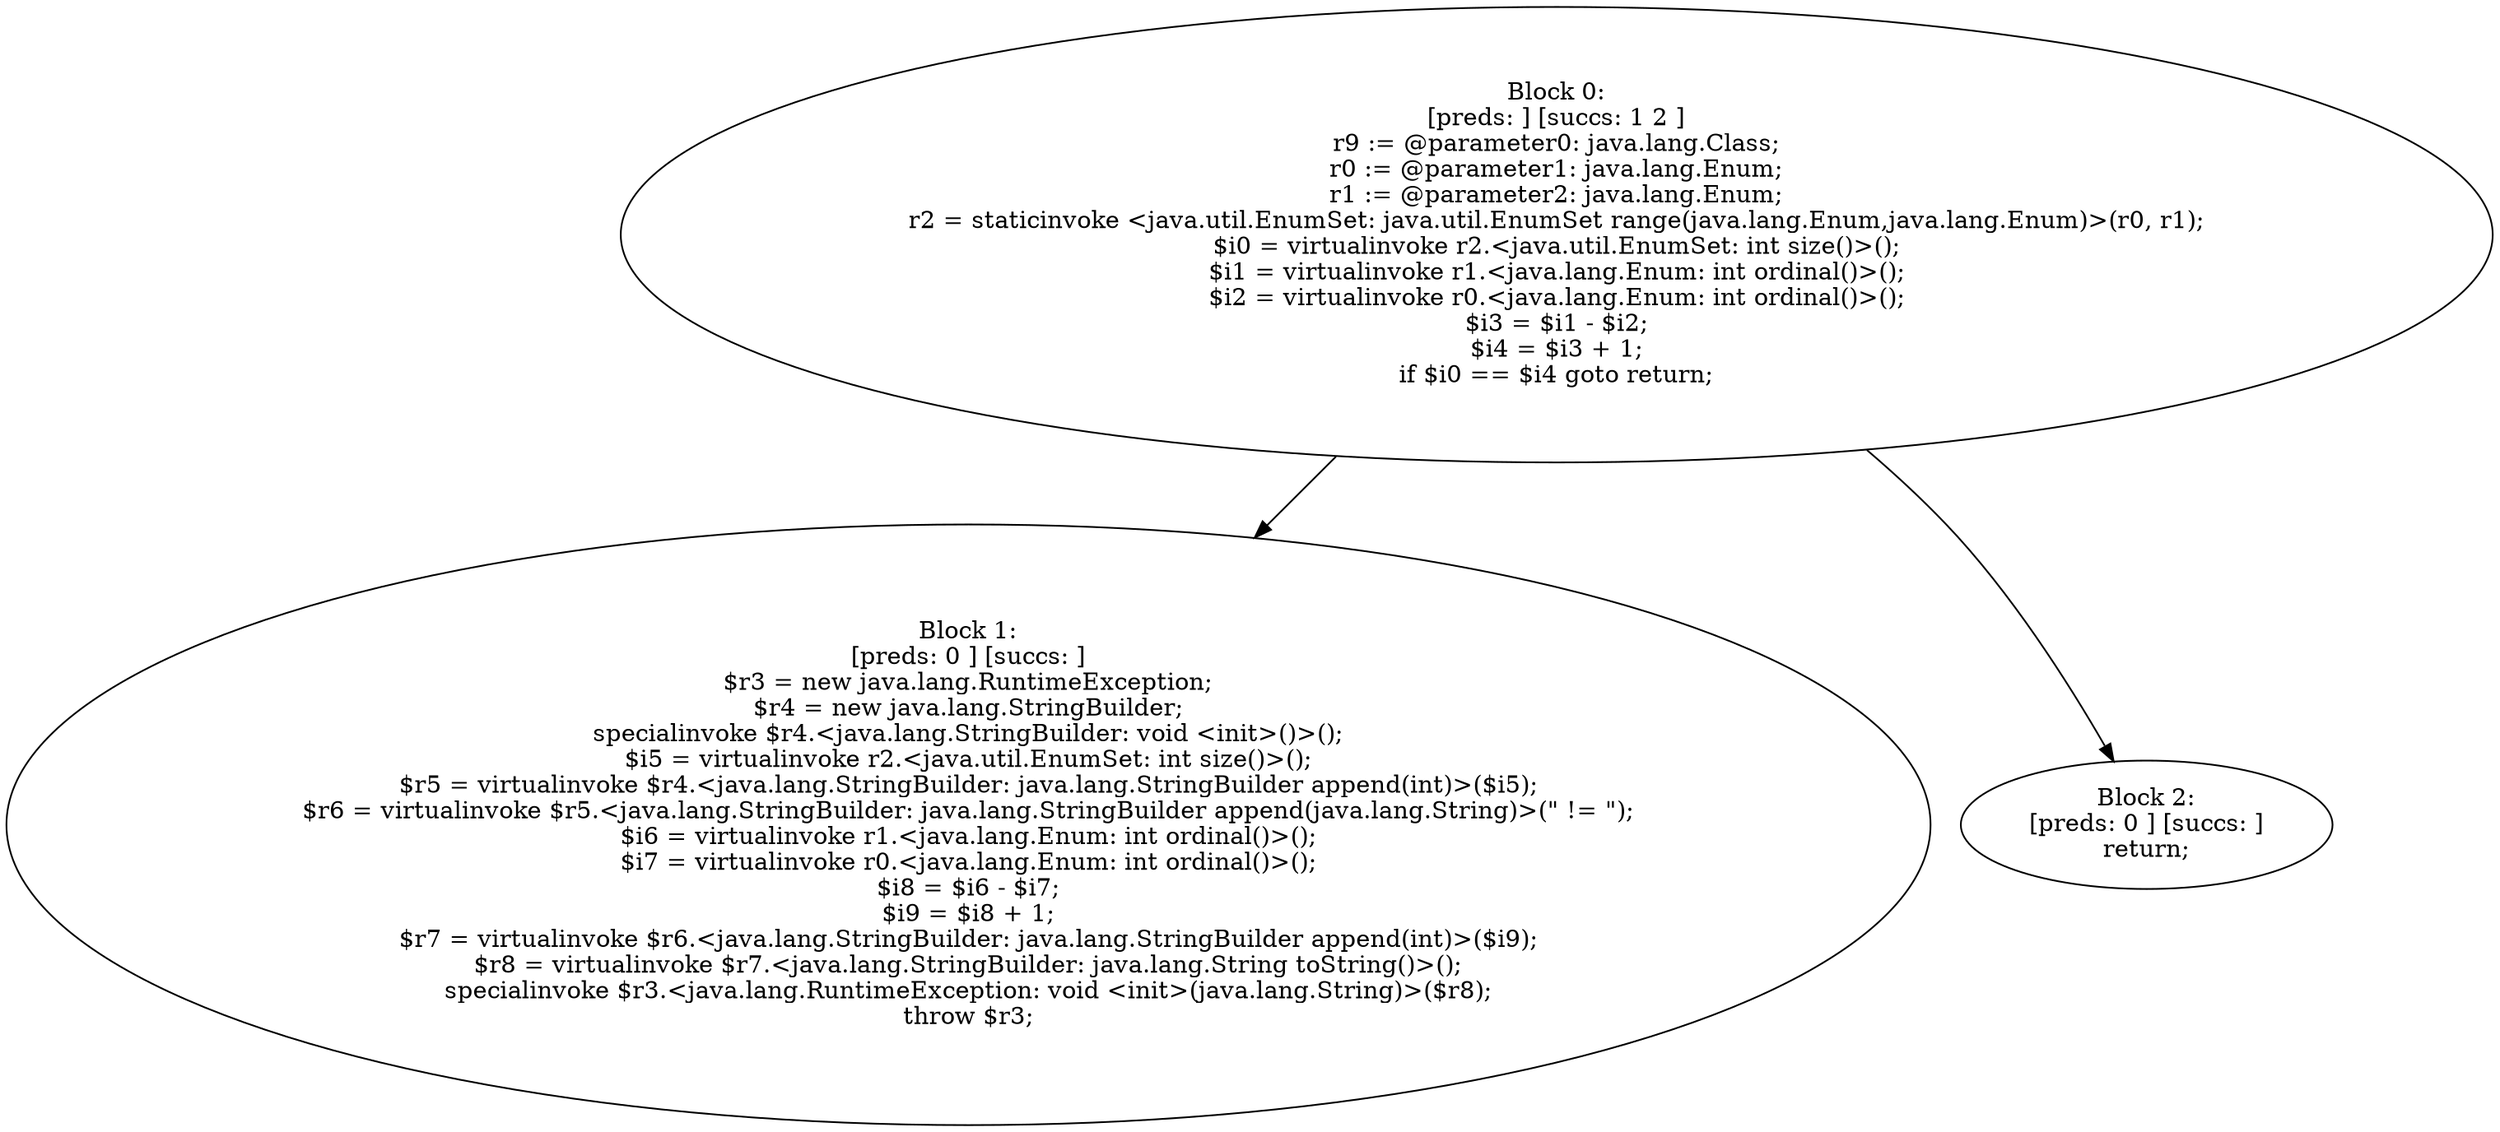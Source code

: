 digraph "unitGraph" {
    "Block 0:
[preds: ] [succs: 1 2 ]
r9 := @parameter0: java.lang.Class;
r0 := @parameter1: java.lang.Enum;
r1 := @parameter2: java.lang.Enum;
r2 = staticinvoke <java.util.EnumSet: java.util.EnumSet range(java.lang.Enum,java.lang.Enum)>(r0, r1);
$i0 = virtualinvoke r2.<java.util.EnumSet: int size()>();
$i1 = virtualinvoke r1.<java.lang.Enum: int ordinal()>();
$i2 = virtualinvoke r0.<java.lang.Enum: int ordinal()>();
$i3 = $i1 - $i2;
$i4 = $i3 + 1;
if $i0 == $i4 goto return;
"
    "Block 1:
[preds: 0 ] [succs: ]
$r3 = new java.lang.RuntimeException;
$r4 = new java.lang.StringBuilder;
specialinvoke $r4.<java.lang.StringBuilder: void <init>()>();
$i5 = virtualinvoke r2.<java.util.EnumSet: int size()>();
$r5 = virtualinvoke $r4.<java.lang.StringBuilder: java.lang.StringBuilder append(int)>($i5);
$r6 = virtualinvoke $r5.<java.lang.StringBuilder: java.lang.StringBuilder append(java.lang.String)>(\" != \");
$i6 = virtualinvoke r1.<java.lang.Enum: int ordinal()>();
$i7 = virtualinvoke r0.<java.lang.Enum: int ordinal()>();
$i8 = $i6 - $i7;
$i9 = $i8 + 1;
$r7 = virtualinvoke $r6.<java.lang.StringBuilder: java.lang.StringBuilder append(int)>($i9);
$r8 = virtualinvoke $r7.<java.lang.StringBuilder: java.lang.String toString()>();
specialinvoke $r3.<java.lang.RuntimeException: void <init>(java.lang.String)>($r8);
throw $r3;
"
    "Block 2:
[preds: 0 ] [succs: ]
return;
"
    "Block 0:
[preds: ] [succs: 1 2 ]
r9 := @parameter0: java.lang.Class;
r0 := @parameter1: java.lang.Enum;
r1 := @parameter2: java.lang.Enum;
r2 = staticinvoke <java.util.EnumSet: java.util.EnumSet range(java.lang.Enum,java.lang.Enum)>(r0, r1);
$i0 = virtualinvoke r2.<java.util.EnumSet: int size()>();
$i1 = virtualinvoke r1.<java.lang.Enum: int ordinal()>();
$i2 = virtualinvoke r0.<java.lang.Enum: int ordinal()>();
$i3 = $i1 - $i2;
$i4 = $i3 + 1;
if $i0 == $i4 goto return;
"->"Block 1:
[preds: 0 ] [succs: ]
$r3 = new java.lang.RuntimeException;
$r4 = new java.lang.StringBuilder;
specialinvoke $r4.<java.lang.StringBuilder: void <init>()>();
$i5 = virtualinvoke r2.<java.util.EnumSet: int size()>();
$r5 = virtualinvoke $r4.<java.lang.StringBuilder: java.lang.StringBuilder append(int)>($i5);
$r6 = virtualinvoke $r5.<java.lang.StringBuilder: java.lang.StringBuilder append(java.lang.String)>(\" != \");
$i6 = virtualinvoke r1.<java.lang.Enum: int ordinal()>();
$i7 = virtualinvoke r0.<java.lang.Enum: int ordinal()>();
$i8 = $i6 - $i7;
$i9 = $i8 + 1;
$r7 = virtualinvoke $r6.<java.lang.StringBuilder: java.lang.StringBuilder append(int)>($i9);
$r8 = virtualinvoke $r7.<java.lang.StringBuilder: java.lang.String toString()>();
specialinvoke $r3.<java.lang.RuntimeException: void <init>(java.lang.String)>($r8);
throw $r3;
";
    "Block 0:
[preds: ] [succs: 1 2 ]
r9 := @parameter0: java.lang.Class;
r0 := @parameter1: java.lang.Enum;
r1 := @parameter2: java.lang.Enum;
r2 = staticinvoke <java.util.EnumSet: java.util.EnumSet range(java.lang.Enum,java.lang.Enum)>(r0, r1);
$i0 = virtualinvoke r2.<java.util.EnumSet: int size()>();
$i1 = virtualinvoke r1.<java.lang.Enum: int ordinal()>();
$i2 = virtualinvoke r0.<java.lang.Enum: int ordinal()>();
$i3 = $i1 - $i2;
$i4 = $i3 + 1;
if $i0 == $i4 goto return;
"->"Block 2:
[preds: 0 ] [succs: ]
return;
";
}
